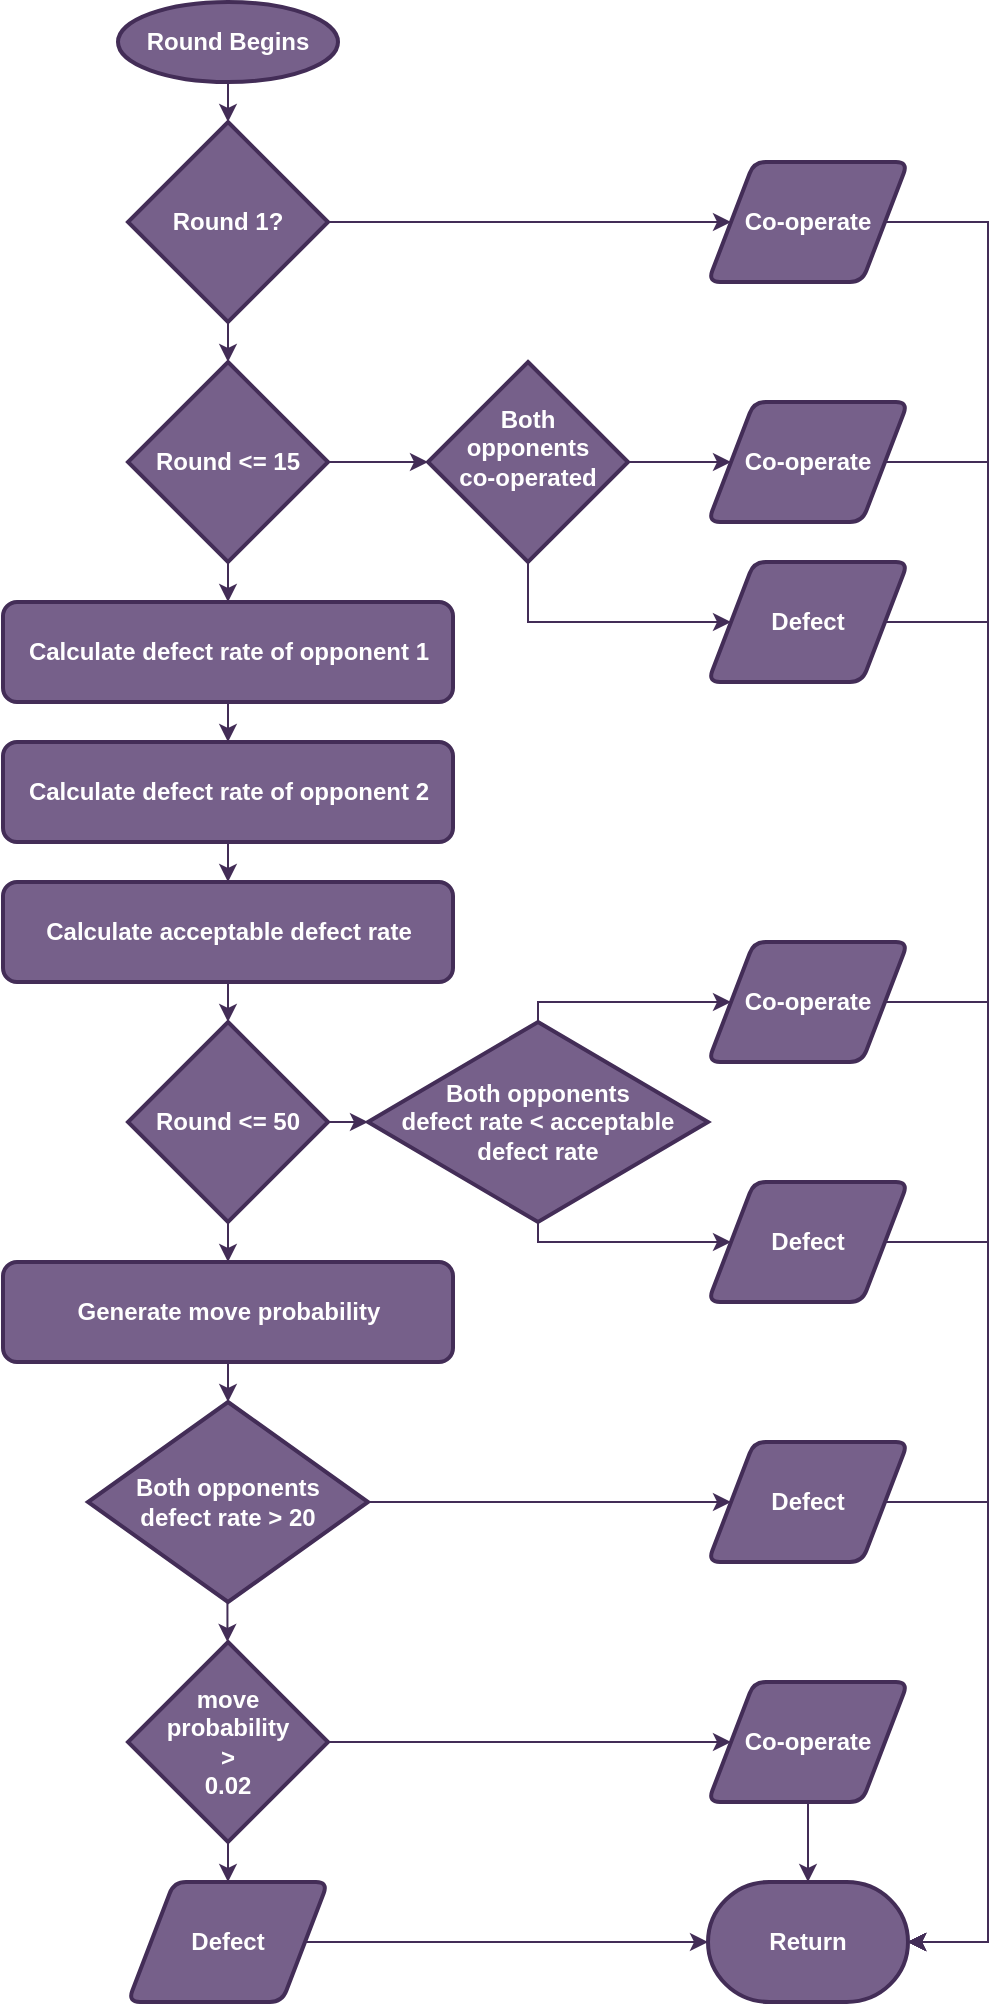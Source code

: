<mxfile version="15.5.9" type="device"><diagram id="efQ9dRq-ktV1ZV0VR8iU" name="Page-1"><mxGraphModel dx="1038" dy="495" grid="1" gridSize="10" guides="1" tooltips="1" connect="1" arrows="1" fold="1" page="1" pageScale="1" pageWidth="850" pageHeight="1100" math="0" shadow="0"><root><mxCell id="0"/><mxCell id="1" parent="0"/><mxCell id="f58feN9U5HniBtfRSFgn-3" style="edgeStyle=orthogonalEdgeStyle;rounded=0;orthogonalLoop=1;jettySize=auto;html=1;exitX=0.5;exitY=1;exitDx=0;exitDy=0;exitPerimeter=0;fillColor=#76608a;strokeColor=#432D57;fontColor=#FFFFFF;fontStyle=1" parent="1" source="f58feN9U5HniBtfRSFgn-1" target="f58feN9U5HniBtfRSFgn-2" edge="1"><mxGeometry relative="1" as="geometry"/></mxCell><mxCell id="f58feN9U5HniBtfRSFgn-1" value="&lt;div&gt;Round Begins&lt;br&gt;&lt;/div&gt;" style="strokeWidth=2;html=1;shape=mxgraph.flowchart.start_2;whiteSpace=wrap;fillColor=#76608a;strokeColor=#432D57;fontColor=#ffffff;fontStyle=1" parent="1" vertex="1"><mxGeometry x="245" y="40" width="110" height="40" as="geometry"/></mxCell><mxCell id="f58feN9U5HniBtfRSFgn-5" style="edgeStyle=orthogonalEdgeStyle;rounded=0;orthogonalLoop=1;jettySize=auto;html=1;exitX=1;exitY=0.5;exitDx=0;exitDy=0;exitPerimeter=0;entryX=0;entryY=0.5;entryDx=0;entryDy=0;shadow=0;fillColor=#76608a;strokeColor=#432D57;fontColor=#FFFFFF;fontStyle=1" parent="1" source="f58feN9U5HniBtfRSFgn-2" target="f58feN9U5HniBtfRSFgn-4" edge="1"><mxGeometry relative="1" as="geometry"/></mxCell><mxCell id="f58feN9U5HniBtfRSFgn-8" style="edgeStyle=orthogonalEdgeStyle;rounded=0;orthogonalLoop=1;jettySize=auto;html=1;exitX=0.5;exitY=1;exitDx=0;exitDy=0;exitPerimeter=0;entryX=0.5;entryY=0;entryDx=0;entryDy=0;entryPerimeter=0;shadow=0;fillColor=#76608a;strokeColor=#432D57;fontColor=#FFFFFF;fontStyle=1" parent="1" source="f58feN9U5HniBtfRSFgn-2" target="f58feN9U5HniBtfRSFgn-6" edge="1"><mxGeometry relative="1" as="geometry"/></mxCell><mxCell id="f58feN9U5HniBtfRSFgn-2" value="Round 1?" style="strokeWidth=2;html=1;shape=mxgraph.flowchart.decision;whiteSpace=wrap;fillColor=#76608a;strokeColor=#432D57;fontColor=#ffffff;fontStyle=1" parent="1" vertex="1"><mxGeometry x="250" y="100" width="100" height="100" as="geometry"/></mxCell><mxCell id="f58feN9U5HniBtfRSFgn-52" style="edgeStyle=orthogonalEdgeStyle;rounded=0;orthogonalLoop=1;jettySize=auto;html=1;exitX=1;exitY=0.5;exitDx=0;exitDy=0;entryX=1;entryY=0.5;entryDx=0;entryDy=0;entryPerimeter=0;shadow=0;fillColor=#76608a;strokeColor=#432D57;fontColor=#FFFFFF;fontStyle=1" parent="1" source="f58feN9U5HniBtfRSFgn-4" target="f58feN9U5HniBtfRSFgn-44" edge="1"><mxGeometry relative="1" as="geometry"><Array as="points"><mxPoint x="680" y="150"/><mxPoint x="680" y="1010"/></Array></mxGeometry></mxCell><mxCell id="f58feN9U5HniBtfRSFgn-4" value="Co-operate" style="shape=parallelogram;html=1;strokeWidth=2;perimeter=parallelogramPerimeter;whiteSpace=wrap;rounded=1;arcSize=12;size=0.23;fillColor=#76608a;strokeColor=#432D57;fontColor=#ffffff;fontStyle=1" parent="1" vertex="1"><mxGeometry x="540" y="120" width="100" height="60" as="geometry"/></mxCell><mxCell id="f58feN9U5HniBtfRSFgn-9" style="edgeStyle=orthogonalEdgeStyle;rounded=0;orthogonalLoop=1;jettySize=auto;html=1;exitX=1;exitY=0.5;exitDx=0;exitDy=0;exitPerimeter=0;entryX=0;entryY=0.5;entryDx=0;entryDy=0;entryPerimeter=0;shadow=0;fillColor=#76608a;strokeColor=#432D57;fontColor=#FFFFFF;fontStyle=1" parent="1" source="f58feN9U5HniBtfRSFgn-6" target="f58feN9U5HniBtfRSFgn-7" edge="1"><mxGeometry relative="1" as="geometry"/></mxCell><mxCell id="f58feN9U5HniBtfRSFgn-19" style="edgeStyle=orthogonalEdgeStyle;rounded=0;orthogonalLoop=1;jettySize=auto;html=1;exitX=0.5;exitY=1;exitDx=0;exitDy=0;exitPerimeter=0;entryX=0.5;entryY=0;entryDx=0;entryDy=0;shadow=0;fillColor=#76608a;strokeColor=#432D57;fontColor=#FFFFFF;fontStyle=1" parent="1" source="f58feN9U5HniBtfRSFgn-6" target="f58feN9U5HniBtfRSFgn-16" edge="1"><mxGeometry relative="1" as="geometry"/></mxCell><mxCell id="f58feN9U5HniBtfRSFgn-6" value="Round &amp;lt;= 15" style="strokeWidth=2;html=1;shape=mxgraph.flowchart.decision;whiteSpace=wrap;fillColor=#76608a;strokeColor=#432D57;fontColor=#ffffff;fontStyle=1" parent="1" vertex="1"><mxGeometry x="250" y="220" width="100" height="100" as="geometry"/></mxCell><mxCell id="f58feN9U5HniBtfRSFgn-12" style="edgeStyle=orthogonalEdgeStyle;rounded=0;orthogonalLoop=1;jettySize=auto;html=1;exitX=1;exitY=0.5;exitDx=0;exitDy=0;exitPerimeter=0;entryX=0;entryY=0.5;entryDx=0;entryDy=0;shadow=0;fillColor=#76608a;strokeColor=#432D57;fontColor=#FFFFFF;fontStyle=1" parent="1" source="f58feN9U5HniBtfRSFgn-7" target="f58feN9U5HniBtfRSFgn-11" edge="1"><mxGeometry relative="1" as="geometry"/></mxCell><mxCell id="f58feN9U5HniBtfRSFgn-13" style="edgeStyle=orthogonalEdgeStyle;rounded=0;orthogonalLoop=1;jettySize=auto;html=1;exitX=0.5;exitY=1;exitDx=0;exitDy=0;exitPerimeter=0;entryX=0;entryY=0.5;entryDx=0;entryDy=0;shadow=0;fillColor=#76608a;strokeColor=#432D57;fontColor=#FFFFFF;fontStyle=1" parent="1" source="f58feN9U5HniBtfRSFgn-7" target="f58feN9U5HniBtfRSFgn-10" edge="1"><mxGeometry relative="1" as="geometry"><Array as="points"><mxPoint x="450" y="350"/></Array></mxGeometry></mxCell><mxCell id="f58feN9U5HniBtfRSFgn-7" value="&lt;div&gt;Both &lt;br&gt;&lt;/div&gt;&lt;div&gt;opponents &lt;br&gt;&lt;/div&gt;&lt;div&gt;co-operated&lt;/div&gt;&lt;div&gt;&lt;br&gt;&lt;/div&gt;" style="strokeWidth=2;html=1;shape=mxgraph.flowchart.decision;whiteSpace=wrap;fillColor=#76608a;strokeColor=#432D57;fontColor=#ffffff;fontStyle=1" parent="1" vertex="1"><mxGeometry x="400" y="220" width="100" height="100" as="geometry"/></mxCell><mxCell id="f58feN9U5HniBtfRSFgn-51" style="edgeStyle=orthogonalEdgeStyle;rounded=0;orthogonalLoop=1;jettySize=auto;html=1;exitX=1;exitY=0.5;exitDx=0;exitDy=0;shadow=0;entryX=1;entryY=0.5;entryDx=0;entryDy=0;entryPerimeter=0;fillColor=#76608a;strokeColor=#432D57;fontColor=#FFFFFF;fontStyle=1" parent="1" source="f58feN9U5HniBtfRSFgn-10" target="f58feN9U5HniBtfRSFgn-44" edge="1"><mxGeometry relative="1" as="geometry"><mxPoint x="640" y="1015.6" as="targetPoint"/><Array as="points"><mxPoint x="680" y="350"/><mxPoint x="680" y="1010"/></Array></mxGeometry></mxCell><mxCell id="f58feN9U5HniBtfRSFgn-10" value="Defect" style="shape=parallelogram;html=1;strokeWidth=2;perimeter=parallelogramPerimeter;whiteSpace=wrap;rounded=1;arcSize=12;size=0.23;fillColor=#76608a;strokeColor=#432D57;fontColor=#ffffff;fontStyle=1" parent="1" vertex="1"><mxGeometry x="540" y="320" width="100" height="60" as="geometry"/></mxCell><mxCell id="f58feN9U5HniBtfRSFgn-53" style="edgeStyle=orthogonalEdgeStyle;rounded=0;orthogonalLoop=1;jettySize=auto;html=1;exitX=1;exitY=0.5;exitDx=0;exitDy=0;entryX=1;entryY=0.5;entryDx=0;entryDy=0;entryPerimeter=0;shadow=0;fillColor=#76608a;strokeColor=#432D57;fontColor=#FFFFFF;fontStyle=1" parent="1" source="f58feN9U5HniBtfRSFgn-11" target="f58feN9U5HniBtfRSFgn-44" edge="1"><mxGeometry relative="1" as="geometry"><Array as="points"><mxPoint x="680" y="270"/><mxPoint x="680" y="1010"/></Array></mxGeometry></mxCell><mxCell id="f58feN9U5HniBtfRSFgn-11" value="Co-operate" style="shape=parallelogram;html=1;strokeWidth=2;perimeter=parallelogramPerimeter;whiteSpace=wrap;rounded=1;arcSize=12;size=0.23;fillColor=#76608a;strokeColor=#432D57;fontColor=#ffffff;fontStyle=1" parent="1" vertex="1"><mxGeometry x="540" y="240" width="100" height="60" as="geometry"/></mxCell><mxCell id="f58feN9U5HniBtfRSFgn-24" style="edgeStyle=orthogonalEdgeStyle;rounded=0;orthogonalLoop=1;jettySize=auto;html=1;exitX=1;exitY=0.5;exitDx=0;exitDy=0;exitPerimeter=0;shadow=0;fillColor=#76608a;strokeColor=#432D57;fontColor=#FFFFFF;fontStyle=1" parent="1" source="f58feN9U5HniBtfRSFgn-14" target="f58feN9U5HniBtfRSFgn-23" edge="1"><mxGeometry relative="1" as="geometry"/></mxCell><mxCell id="f58feN9U5HniBtfRSFgn-30" style="edgeStyle=orthogonalEdgeStyle;rounded=0;orthogonalLoop=1;jettySize=auto;html=1;exitX=0.5;exitY=1;exitDx=0;exitDy=0;exitPerimeter=0;shadow=0;fillColor=#76608a;strokeColor=#432D57;fontColor=#FFFFFF;fontStyle=1" parent="1" source="f58feN9U5HniBtfRSFgn-14" target="f58feN9U5HniBtfRSFgn-29" edge="1"><mxGeometry relative="1" as="geometry"/></mxCell><mxCell id="f58feN9U5HniBtfRSFgn-14" value="Round &amp;lt;= 50" style="strokeWidth=2;html=1;shape=mxgraph.flowchart.decision;whiteSpace=wrap;fillColor=#76608a;strokeColor=#432D57;fontColor=#ffffff;fontStyle=1" parent="1" vertex="1"><mxGeometry x="250" y="550" width="100" height="100" as="geometry"/></mxCell><mxCell id="f58feN9U5HniBtfRSFgn-21" style="edgeStyle=orthogonalEdgeStyle;rounded=0;orthogonalLoop=1;jettySize=auto;html=1;exitX=0.5;exitY=1;exitDx=0;exitDy=0;entryX=0.5;entryY=0;entryDx=0;entryDy=0;shadow=0;fillColor=#76608a;strokeColor=#432D57;fontColor=#FFFFFF;fontStyle=1" parent="1" source="f58feN9U5HniBtfRSFgn-15" target="f58feN9U5HniBtfRSFgn-18" edge="1"><mxGeometry relative="1" as="geometry"/></mxCell><mxCell id="f58feN9U5HniBtfRSFgn-15" value="&lt;div&gt;Calculate defect rate of opponent 2&lt;/div&gt;" style="rounded=1;whiteSpace=wrap;html=1;absoluteArcSize=1;arcSize=14;strokeWidth=2;fillColor=#76608a;strokeColor=#432D57;fontColor=#ffffff;fontStyle=1" parent="1" vertex="1"><mxGeometry x="187.5" y="410" width="225" height="50" as="geometry"/></mxCell><mxCell id="f58feN9U5HniBtfRSFgn-20" style="edgeStyle=orthogonalEdgeStyle;rounded=0;orthogonalLoop=1;jettySize=auto;html=1;exitX=0.5;exitY=1;exitDx=0;exitDy=0;entryX=0.5;entryY=0;entryDx=0;entryDy=0;shadow=0;fillColor=#76608a;strokeColor=#432D57;fontColor=#FFFFFF;fontStyle=1" parent="1" source="f58feN9U5HniBtfRSFgn-16" target="f58feN9U5HniBtfRSFgn-15" edge="1"><mxGeometry relative="1" as="geometry"/></mxCell><mxCell id="f58feN9U5HniBtfRSFgn-16" value="&lt;div&gt;Calculate defect rate of opponent 1&lt;br&gt;&lt;/div&gt;" style="rounded=1;whiteSpace=wrap;html=1;absoluteArcSize=1;arcSize=14;strokeWidth=2;fillColor=#76608a;strokeColor=#432D57;fontColor=#ffffff;fontStyle=1" parent="1" vertex="1"><mxGeometry x="187.5" y="340" width="225" height="50" as="geometry"/></mxCell><mxCell id="f58feN9U5HniBtfRSFgn-22" style="edgeStyle=orthogonalEdgeStyle;rounded=0;orthogonalLoop=1;jettySize=auto;html=1;exitX=0.5;exitY=1;exitDx=0;exitDy=0;entryX=0.5;entryY=0;entryDx=0;entryDy=0;entryPerimeter=0;shadow=0;fillColor=#76608a;strokeColor=#432D57;fontColor=#FFFFFF;fontStyle=1" parent="1" source="f58feN9U5HniBtfRSFgn-18" target="f58feN9U5HniBtfRSFgn-14" edge="1"><mxGeometry relative="1" as="geometry"/></mxCell><mxCell id="f58feN9U5HniBtfRSFgn-18" value="&lt;div&gt;Calculate acceptable defect rate&lt;br&gt;&lt;/div&gt;" style="rounded=1;whiteSpace=wrap;html=1;absoluteArcSize=1;arcSize=14;strokeWidth=2;fillColor=#76608a;strokeColor=#432D57;fontColor=#ffffff;fontStyle=1" parent="1" vertex="1"><mxGeometry x="187.5" y="480" width="225" height="50" as="geometry"/></mxCell><mxCell id="f58feN9U5HniBtfRSFgn-26" style="edgeStyle=orthogonalEdgeStyle;rounded=0;orthogonalLoop=1;jettySize=auto;html=1;exitX=0.5;exitY=0;exitDx=0;exitDy=0;exitPerimeter=0;entryX=0;entryY=0.5;entryDx=0;entryDy=0;shadow=0;fillColor=#76608a;strokeColor=#432D57;fontColor=#FFFFFF;fontStyle=1" parent="1" source="f58feN9U5HniBtfRSFgn-23" target="f58feN9U5HniBtfRSFgn-25" edge="1"><mxGeometry relative="1" as="geometry"><Array as="points"><mxPoint x="455" y="540"/></Array></mxGeometry></mxCell><mxCell id="f58feN9U5HniBtfRSFgn-28" style="edgeStyle=orthogonalEdgeStyle;rounded=0;orthogonalLoop=1;jettySize=auto;html=1;exitX=0.5;exitY=1;exitDx=0;exitDy=0;exitPerimeter=0;entryX=0;entryY=0.5;entryDx=0;entryDy=0;shadow=0;fillColor=#76608a;strokeColor=#432D57;fontColor=#FFFFFF;fontStyle=1" parent="1" source="f58feN9U5HniBtfRSFgn-23" target="f58feN9U5HniBtfRSFgn-27" edge="1"><mxGeometry relative="1" as="geometry"><Array as="points"><mxPoint x="455" y="660"/></Array></mxGeometry></mxCell><mxCell id="f58feN9U5HniBtfRSFgn-23" value="&lt;div&gt;Both opponents &lt;br&gt;&lt;/div&gt;&lt;div&gt;defect rate &amp;lt; acceptable &lt;br&gt;&lt;/div&gt;&lt;div&gt;defect rate&lt;br&gt;&lt;/div&gt;" style="strokeWidth=2;html=1;shape=mxgraph.flowchart.decision;whiteSpace=wrap;fillColor=#76608a;strokeColor=#432D57;fontColor=#ffffff;fontStyle=1" parent="1" vertex="1"><mxGeometry x="370" y="550" width="170" height="100" as="geometry"/></mxCell><mxCell id="f58feN9U5HniBtfRSFgn-50" style="edgeStyle=orthogonalEdgeStyle;rounded=0;orthogonalLoop=1;jettySize=auto;html=1;exitX=1;exitY=0.5;exitDx=0;exitDy=0;entryX=1;entryY=0.5;entryDx=0;entryDy=0;entryPerimeter=0;shadow=0;fillColor=#76608a;strokeColor=#432D57;fontColor=#FFFFFF;fontStyle=1" parent="1" source="f58feN9U5HniBtfRSFgn-25" target="f58feN9U5HniBtfRSFgn-44" edge="1"><mxGeometry relative="1" as="geometry"><Array as="points"><mxPoint x="680" y="540"/><mxPoint x="680" y="1010"/></Array></mxGeometry></mxCell><mxCell id="f58feN9U5HniBtfRSFgn-25" value="Co-operate" style="shape=parallelogram;html=1;strokeWidth=2;perimeter=parallelogramPerimeter;whiteSpace=wrap;rounded=1;arcSize=12;size=0.23;fillColor=#76608a;strokeColor=#432D57;fontColor=#ffffff;fontStyle=1" parent="1" vertex="1"><mxGeometry x="540" y="510" width="100" height="60" as="geometry"/></mxCell><mxCell id="f58feN9U5HniBtfRSFgn-49" style="edgeStyle=orthogonalEdgeStyle;rounded=0;orthogonalLoop=1;jettySize=auto;html=1;exitX=1;exitY=0.5;exitDx=0;exitDy=0;shadow=0;entryX=1;entryY=0.5;entryDx=0;entryDy=0;entryPerimeter=0;fillColor=#76608a;strokeColor=#432D57;fontColor=#FFFFFF;fontStyle=1" parent="1" source="f58feN9U5HniBtfRSFgn-27" target="f58feN9U5HniBtfRSFgn-44" edge="1"><mxGeometry relative="1" as="geometry"><mxPoint x="700" y="812.8" as="targetPoint"/><Array as="points"><mxPoint x="680" y="660"/><mxPoint x="680" y="1010"/></Array></mxGeometry></mxCell><mxCell id="f58feN9U5HniBtfRSFgn-27" value="Defect" style="shape=parallelogram;html=1;strokeWidth=2;perimeter=parallelogramPerimeter;whiteSpace=wrap;rounded=1;arcSize=12;size=0.23;fillColor=#76608a;strokeColor=#432D57;fontColor=#ffffff;fontStyle=1" parent="1" vertex="1"><mxGeometry x="540" y="630" width="100" height="60" as="geometry"/></mxCell><mxCell id="f58feN9U5HniBtfRSFgn-37" style="edgeStyle=orthogonalEdgeStyle;rounded=0;orthogonalLoop=1;jettySize=auto;html=1;exitX=0.5;exitY=1;exitDx=0;exitDy=0;entryX=0.5;entryY=0;entryDx=0;entryDy=0;entryPerimeter=0;shadow=0;fillColor=#76608a;strokeColor=#432D57;fontColor=#FFFFFF;fontStyle=1" parent="1" source="f58feN9U5HniBtfRSFgn-29" target="f58feN9U5HniBtfRSFgn-36" edge="1"><mxGeometry relative="1" as="geometry"/></mxCell><mxCell id="f58feN9U5HniBtfRSFgn-29" value="&lt;div&gt;Generate move probability&lt;br&gt;&lt;/div&gt;" style="rounded=1;whiteSpace=wrap;html=1;absoluteArcSize=1;arcSize=14;strokeWidth=2;fillColor=#76608a;strokeColor=#432D57;fontColor=#ffffff;fontStyle=1" parent="1" vertex="1"><mxGeometry x="187.5" y="670" width="225" height="50" as="geometry"/></mxCell><mxCell id="f58feN9U5HniBtfRSFgn-31" style="edgeStyle=orthogonalEdgeStyle;rounded=0;orthogonalLoop=1;jettySize=auto;html=1;exitX=1;exitY=0.5;exitDx=0;exitDy=0;exitPerimeter=0;entryX=0;entryY=0.5;entryDx=0;entryDy=0;shadow=0;fillColor=#76608a;strokeColor=#432D57;fontColor=#FFFFFF;fontStyle=1" parent="1" source="f58feN9U5HniBtfRSFgn-36" target="f58feN9U5HniBtfRSFgn-34" edge="1"><mxGeometry relative="1" as="geometry"><mxPoint x="380" y="790.0" as="sourcePoint"/></mxGeometry></mxCell><mxCell id="f58feN9U5HniBtfRSFgn-32" style="edgeStyle=orthogonalEdgeStyle;rounded=0;orthogonalLoop=1;jettySize=auto;html=1;exitX=0.498;exitY=0.974;exitDx=0;exitDy=0;exitPerimeter=0;entryX=0.5;entryY=0;entryDx=0;entryDy=0;shadow=0;entryPerimeter=0;fillColor=#76608a;strokeColor=#432D57;fontColor=#FFFFFF;fontStyle=1" parent="1" source="f58feN9U5HniBtfRSFgn-36" target="f58feN9U5HniBtfRSFgn-38" edge="1"><mxGeometry relative="1" as="geometry"><Array as="points"><mxPoint x="300" y="860"/><mxPoint x="300" y="860"/></Array><mxPoint x="300" y="840.0" as="sourcePoint"/><mxPoint x="401.5" y="880" as="targetPoint"/></mxGeometry></mxCell><mxCell id="f58feN9U5HniBtfRSFgn-48" style="edgeStyle=orthogonalEdgeStyle;rounded=0;orthogonalLoop=1;jettySize=auto;html=1;exitX=1;exitY=0.5;exitDx=0;exitDy=0;entryX=1;entryY=0.5;entryDx=0;entryDy=0;entryPerimeter=0;shadow=0;fillColor=#76608a;strokeColor=#432D57;fontColor=#FFFFFF;fontStyle=1" parent="1" source="f58feN9U5HniBtfRSFgn-34" target="f58feN9U5HniBtfRSFgn-44" edge="1"><mxGeometry relative="1" as="geometry"><Array as="points"><mxPoint x="680" y="790"/><mxPoint x="680" y="1010"/></Array></mxGeometry></mxCell><mxCell id="f58feN9U5HniBtfRSFgn-34" value="Defect" style="shape=parallelogram;html=1;strokeWidth=2;perimeter=parallelogramPerimeter;whiteSpace=wrap;rounded=1;arcSize=12;size=0.23;fillColor=#76608a;strokeColor=#432D57;fontColor=#ffffff;fontStyle=1" parent="1" vertex="1"><mxGeometry x="540" y="760" width="100" height="60" as="geometry"/></mxCell><mxCell id="f58feN9U5HniBtfRSFgn-36" value="&lt;div&gt;Both opponents &lt;br&gt;&lt;/div&gt;&lt;div&gt;defect rate &amp;gt; 20&lt;/div&gt;" style="strokeWidth=2;html=1;shape=mxgraph.flowchart.decision;whiteSpace=wrap;fillColor=#76608a;strokeColor=#432D57;fontColor=#ffffff;fontStyle=1" parent="1" vertex="1"><mxGeometry x="230" y="740" width="140" height="100" as="geometry"/></mxCell><mxCell id="f58feN9U5HniBtfRSFgn-42" style="edgeStyle=orthogonalEdgeStyle;rounded=0;orthogonalLoop=1;jettySize=auto;html=1;exitX=1;exitY=0.5;exitDx=0;exitDy=0;exitPerimeter=0;shadow=0;fillColor=#76608a;strokeColor=#432D57;fontColor=#FFFFFF;fontStyle=1" parent="1" source="f58feN9U5HniBtfRSFgn-38" target="f58feN9U5HniBtfRSFgn-40" edge="1"><mxGeometry relative="1" as="geometry"/></mxCell><mxCell id="f58feN9U5HniBtfRSFgn-43" style="edgeStyle=orthogonalEdgeStyle;rounded=0;orthogonalLoop=1;jettySize=auto;html=1;exitX=0.5;exitY=1;exitDx=0;exitDy=0;exitPerimeter=0;entryX=0.5;entryY=0;entryDx=0;entryDy=0;shadow=0;fillColor=#76608a;strokeColor=#432D57;fontColor=#FFFFFF;fontStyle=1" parent="1" source="f58feN9U5HniBtfRSFgn-38" target="f58feN9U5HniBtfRSFgn-41" edge="1"><mxGeometry relative="1" as="geometry"/></mxCell><mxCell id="f58feN9U5HniBtfRSFgn-38" value="&lt;div&gt;move &lt;br&gt;&lt;/div&gt;&lt;div&gt;probability &lt;br&gt;&lt;/div&gt;&lt;div&gt;&amp;gt;&lt;/div&gt;&lt;div&gt;0.02&lt;br&gt;&lt;/div&gt;" style="strokeWidth=2;html=1;shape=mxgraph.flowchart.decision;whiteSpace=wrap;fillColor=#76608a;strokeColor=#432D57;fontColor=#ffffff;fontStyle=1" parent="1" vertex="1"><mxGeometry x="250" y="860" width="100" height="100" as="geometry"/></mxCell><mxCell id="f58feN9U5HniBtfRSFgn-47" style="edgeStyle=orthogonalEdgeStyle;rounded=0;orthogonalLoop=1;jettySize=auto;html=1;exitX=0.5;exitY=1;exitDx=0;exitDy=0;entryX=0.5;entryY=0;entryDx=0;entryDy=0;entryPerimeter=0;shadow=0;fillColor=#76608a;strokeColor=#432D57;fontColor=#FFFFFF;fontStyle=1" parent="1" source="f58feN9U5HniBtfRSFgn-40" target="f58feN9U5HniBtfRSFgn-44" edge="1"><mxGeometry relative="1" as="geometry"/></mxCell><mxCell id="f58feN9U5HniBtfRSFgn-40" value="Co-operate" style="shape=parallelogram;html=1;strokeWidth=2;perimeter=parallelogramPerimeter;whiteSpace=wrap;rounded=1;arcSize=12;size=0.23;fillColor=#76608a;strokeColor=#432D57;fontColor=#ffffff;fontStyle=1" parent="1" vertex="1"><mxGeometry x="540" y="880" width="100" height="60" as="geometry"/></mxCell><mxCell id="f58feN9U5HniBtfRSFgn-45" style="edgeStyle=orthogonalEdgeStyle;rounded=0;orthogonalLoop=1;jettySize=auto;html=1;exitX=1;exitY=0.5;exitDx=0;exitDy=0;entryX=0;entryY=0.5;entryDx=0;entryDy=0;entryPerimeter=0;shadow=0;fillColor=#76608a;strokeColor=#432D57;fontColor=#FFFFFF;fontStyle=1" parent="1" source="f58feN9U5HniBtfRSFgn-41" target="f58feN9U5HniBtfRSFgn-44" edge="1"><mxGeometry relative="1" as="geometry"/></mxCell><mxCell id="f58feN9U5HniBtfRSFgn-41" value="Defect" style="shape=parallelogram;html=1;strokeWidth=2;perimeter=parallelogramPerimeter;whiteSpace=wrap;rounded=1;arcSize=12;size=0.23;fillColor=#76608a;strokeColor=#432D57;fontColor=#ffffff;fontStyle=1" parent="1" vertex="1"><mxGeometry x="250" y="980" width="100" height="60" as="geometry"/></mxCell><mxCell id="f58feN9U5HniBtfRSFgn-44" value="Return" style="strokeWidth=2;html=1;shape=mxgraph.flowchart.terminator;whiteSpace=wrap;fillColor=#76608a;strokeColor=#432D57;fontColor=#ffffff;fontStyle=1" parent="1" vertex="1"><mxGeometry x="540" y="980" width="100" height="60" as="geometry"/></mxCell></root></mxGraphModel></diagram></mxfile>